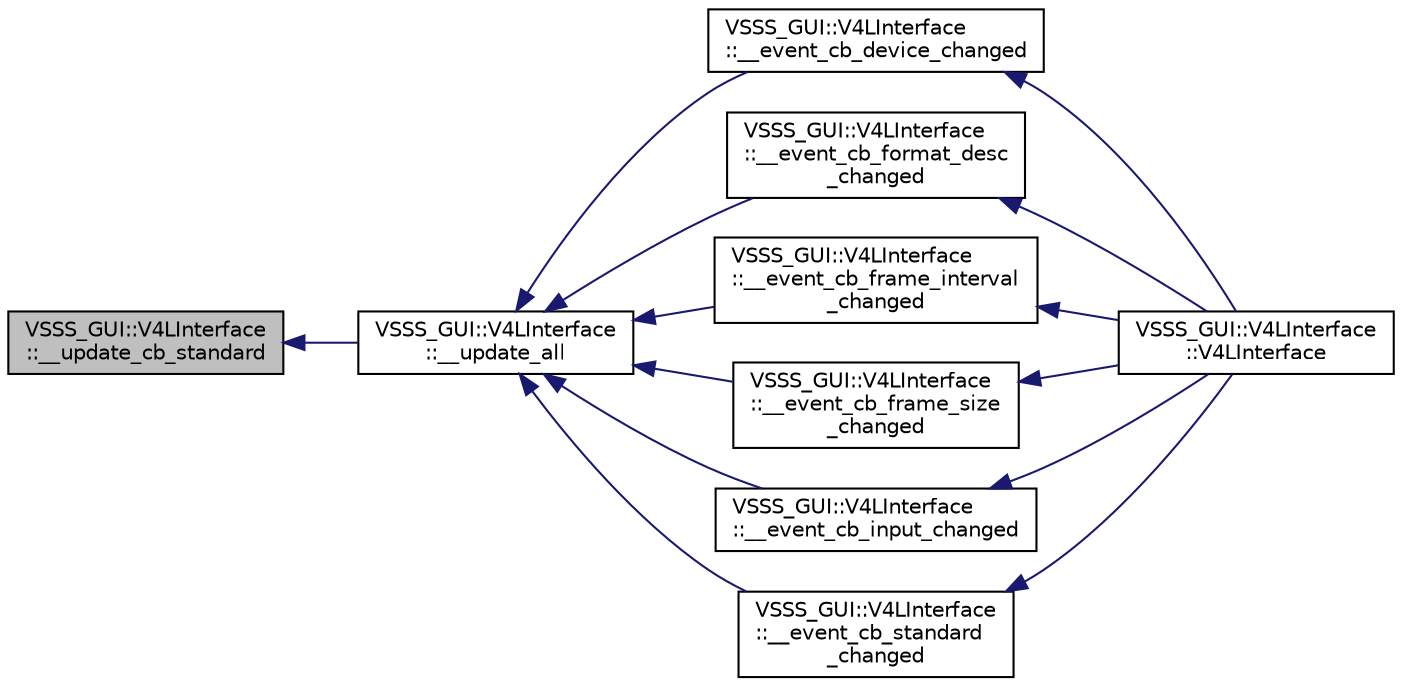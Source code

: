 digraph "VSSS_GUI::V4LInterface::__update_cb_standard"
{
 // INTERACTIVE_SVG=YES
  edge [fontname="Helvetica",fontsize="10",labelfontname="Helvetica",labelfontsize="10"];
  node [fontname="Helvetica",fontsize="10",shape=record];
  rankdir="LR";
  Node634 [label="VSSS_GUI::V4LInterface\l::__update_cb_standard",height=0.2,width=0.4,color="black", fillcolor="grey75", style="filled", fontcolor="black"];
  Node634 -> Node635 [dir="back",color="midnightblue",fontsize="10",style="solid",fontname="Helvetica"];
  Node635 [label="VSSS_GUI::V4LInterface\l::__update_all",height=0.2,width=0.4,color="black", fillcolor="white", style="filled",URL="$class_v_s_s_s___g_u_i_1_1_v4_l_interface.html#ac3fe0a20fd30c6e9505eb375ef63e52e",tooltip="Update all combo box inputs on CaptureGUI. "];
  Node635 -> Node636 [dir="back",color="midnightblue",fontsize="10",style="solid",fontname="Helvetica"];
  Node636 [label="VSSS_GUI::V4LInterface\l::__event_cb_device_changed",height=0.2,width=0.4,color="black", fillcolor="white", style="filled",URL="$class_v_s_s_s___g_u_i_1_1_v4_l_interface.html#af38c88f726a7ff9fab089ab9ed20c03c",tooltip="Event triggered when a new device is selected in Device combobox. "];
  Node636 -> Node637 [dir="back",color="midnightblue",fontsize="10",style="solid",fontname="Helvetica"];
  Node637 [label="VSSS_GUI::V4LInterface\l::V4LInterface",height=0.2,width=0.4,color="black", fillcolor="white", style="filled",URL="$class_v_s_s_s___g_u_i_1_1_v4_l_interface.html#a8fafd828eacc6d5480649fa9fddc7ee4",tooltip="Constructor of a V4LInterface object. "];
  Node635 -> Node638 [dir="back",color="midnightblue",fontsize="10",style="solid",fontname="Helvetica"];
  Node638 [label="VSSS_GUI::V4LInterface\l::__event_cb_format_desc\l_changed",height=0.2,width=0.4,color="black", fillcolor="white", style="filled",URL="$class_v_s_s_s___g_u_i_1_1_v4_l_interface.html#a41dc791b309dcb6e4469c6cc9d4a4852",tooltip="Event triggered when a new format is selected in Format combobox. "];
  Node638 -> Node637 [dir="back",color="midnightblue",fontsize="10",style="solid",fontname="Helvetica"];
  Node635 -> Node639 [dir="back",color="midnightblue",fontsize="10",style="solid",fontname="Helvetica"];
  Node639 [label="VSSS_GUI::V4LInterface\l::__event_cb_frame_interval\l_changed",height=0.2,width=0.4,color="black", fillcolor="white", style="filled",URL="$class_v_s_s_s___g_u_i_1_1_v4_l_interface.html#ad78e73dabab1c7caa41a45c363eef205",tooltip="Event triggered when a new interval is selected in Interval combobox. "];
  Node639 -> Node637 [dir="back",color="midnightblue",fontsize="10",style="solid",fontname="Helvetica"];
  Node635 -> Node640 [dir="back",color="midnightblue",fontsize="10",style="solid",fontname="Helvetica"];
  Node640 [label="VSSS_GUI::V4LInterface\l::__event_cb_frame_size\l_changed",height=0.2,width=0.4,color="black", fillcolor="white", style="filled",URL="$class_v_s_s_s___g_u_i_1_1_v4_l_interface.html#a49e6f69de18f2bcb54db964375535e9f",tooltip="Event triggered when a new frame size is selected in Frame size combobox. "];
  Node640 -> Node637 [dir="back",color="midnightblue",fontsize="10",style="solid",fontname="Helvetica"];
  Node635 -> Node641 [dir="back",color="midnightblue",fontsize="10",style="solid",fontname="Helvetica"];
  Node641 [label="VSSS_GUI::V4LInterface\l::__event_cb_input_changed",height=0.2,width=0.4,color="black", fillcolor="white", style="filled",URL="$class_v_s_s_s___g_u_i_1_1_v4_l_interface.html#a09e546d62cf2363590490c2f9e85c951",tooltip="Event triggered when a new input is selected in Input combobox. "];
  Node641 -> Node637 [dir="back",color="midnightblue",fontsize="10",style="solid",fontname="Helvetica"];
  Node635 -> Node642 [dir="back",color="midnightblue",fontsize="10",style="solid",fontname="Helvetica"];
  Node642 [label="VSSS_GUI::V4LInterface\l::__event_cb_standard\l_changed",height=0.2,width=0.4,color="black", fillcolor="white", style="filled",URL="$class_v_s_s_s___g_u_i_1_1_v4_l_interface.html#adaa2a6e1946bb639d5be0ec3eb03cdb5",tooltip="Event triggered when a new stantard is selected in Standard combobox. "];
  Node642 -> Node637 [dir="back",color="midnightblue",fontsize="10",style="solid",fontname="Helvetica"];
}
